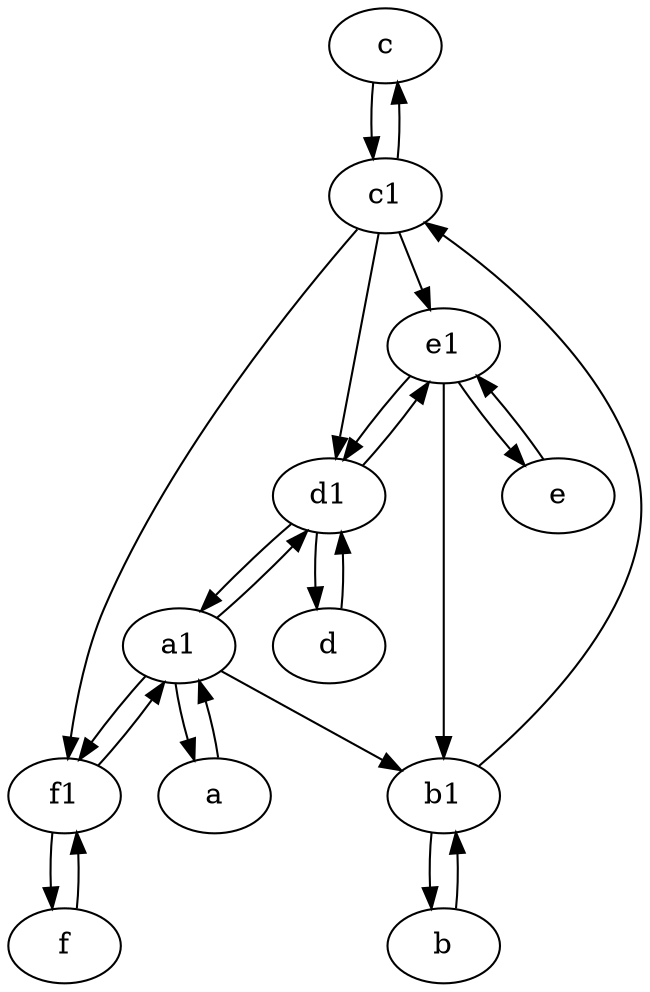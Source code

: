 digraph  {
	c [pos="20,10!"];
	b [pos="50,20!"];
	d [pos="20,30!"];
	f1;
	d1 [pos="25,30!"];
	a1 [pos="40,15!"];
	e1 [pos="25,45!"];
	f [pos="15,45!"];
	e [pos="30,50!"];
	b1 [pos="45,20!"];
	c1 [pos="30,15!"];
	a [pos="40,10!"];
	c1 -> e1;
	e1 -> b1;
	c -> c1;
	c1 -> f1;
	c1 -> d1;
	b1 -> c1;
	b -> b1;
	d1 -> e1;
	e -> e1;
	c1 -> c;
	e1 -> d1;
	e1 -> e;
	d1 -> a1;
	a1 -> b1;
	d1 -> d;
	f -> f1;
	a1 -> a;
	b1 -> b;
	d -> d1;
	a1 -> d1;
	a1 -> f1;
	f1 -> f;
	a -> a1;
	f1 -> a1;

	}